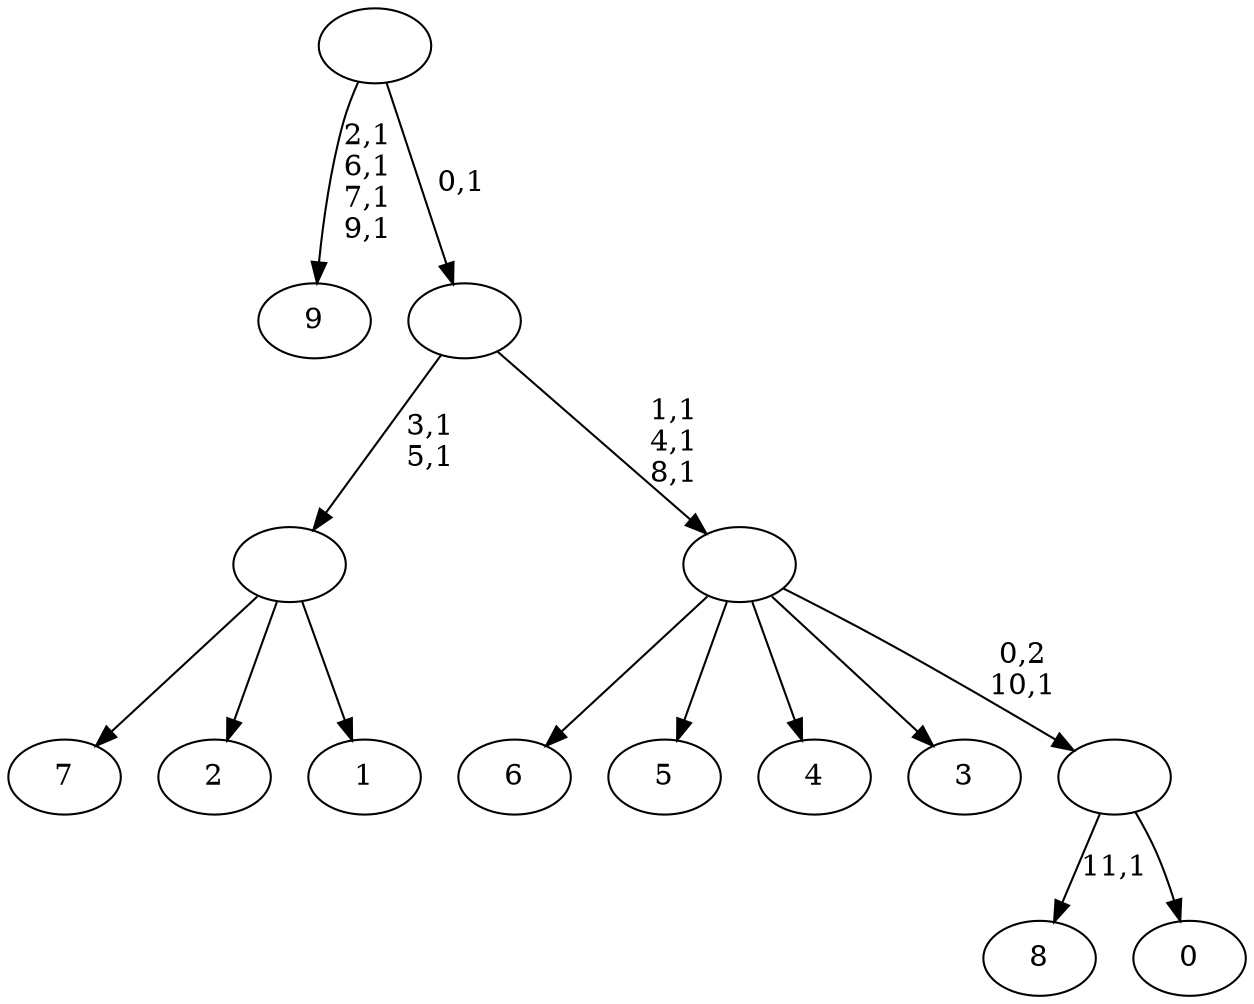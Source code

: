 digraph T {
	22 [label="9"]
	17 [label="8"]
	15 [label="7"]
	14 [label="6"]
	13 [label="5"]
	12 [label="4"]
	11 [label="3"]
	10 [label="2"]
	9 [label="1"]
	8 [label=""]
	6 [label="0"]
	5 [label=""]
	4 [label=""]
	1 [label=""]
	0 [label=""]
	8 -> 15 [label=""]
	8 -> 10 [label=""]
	8 -> 9 [label=""]
	5 -> 17 [label="11,1"]
	5 -> 6 [label=""]
	4 -> 14 [label=""]
	4 -> 13 [label=""]
	4 -> 12 [label=""]
	4 -> 11 [label=""]
	4 -> 5 [label="0,2\n10,1"]
	1 -> 4 [label="1,1\n4,1\n8,1"]
	1 -> 8 [label="3,1\n5,1"]
	0 -> 22 [label="2,1\n6,1\n7,1\n9,1"]
	0 -> 1 [label="0,1"]
}
